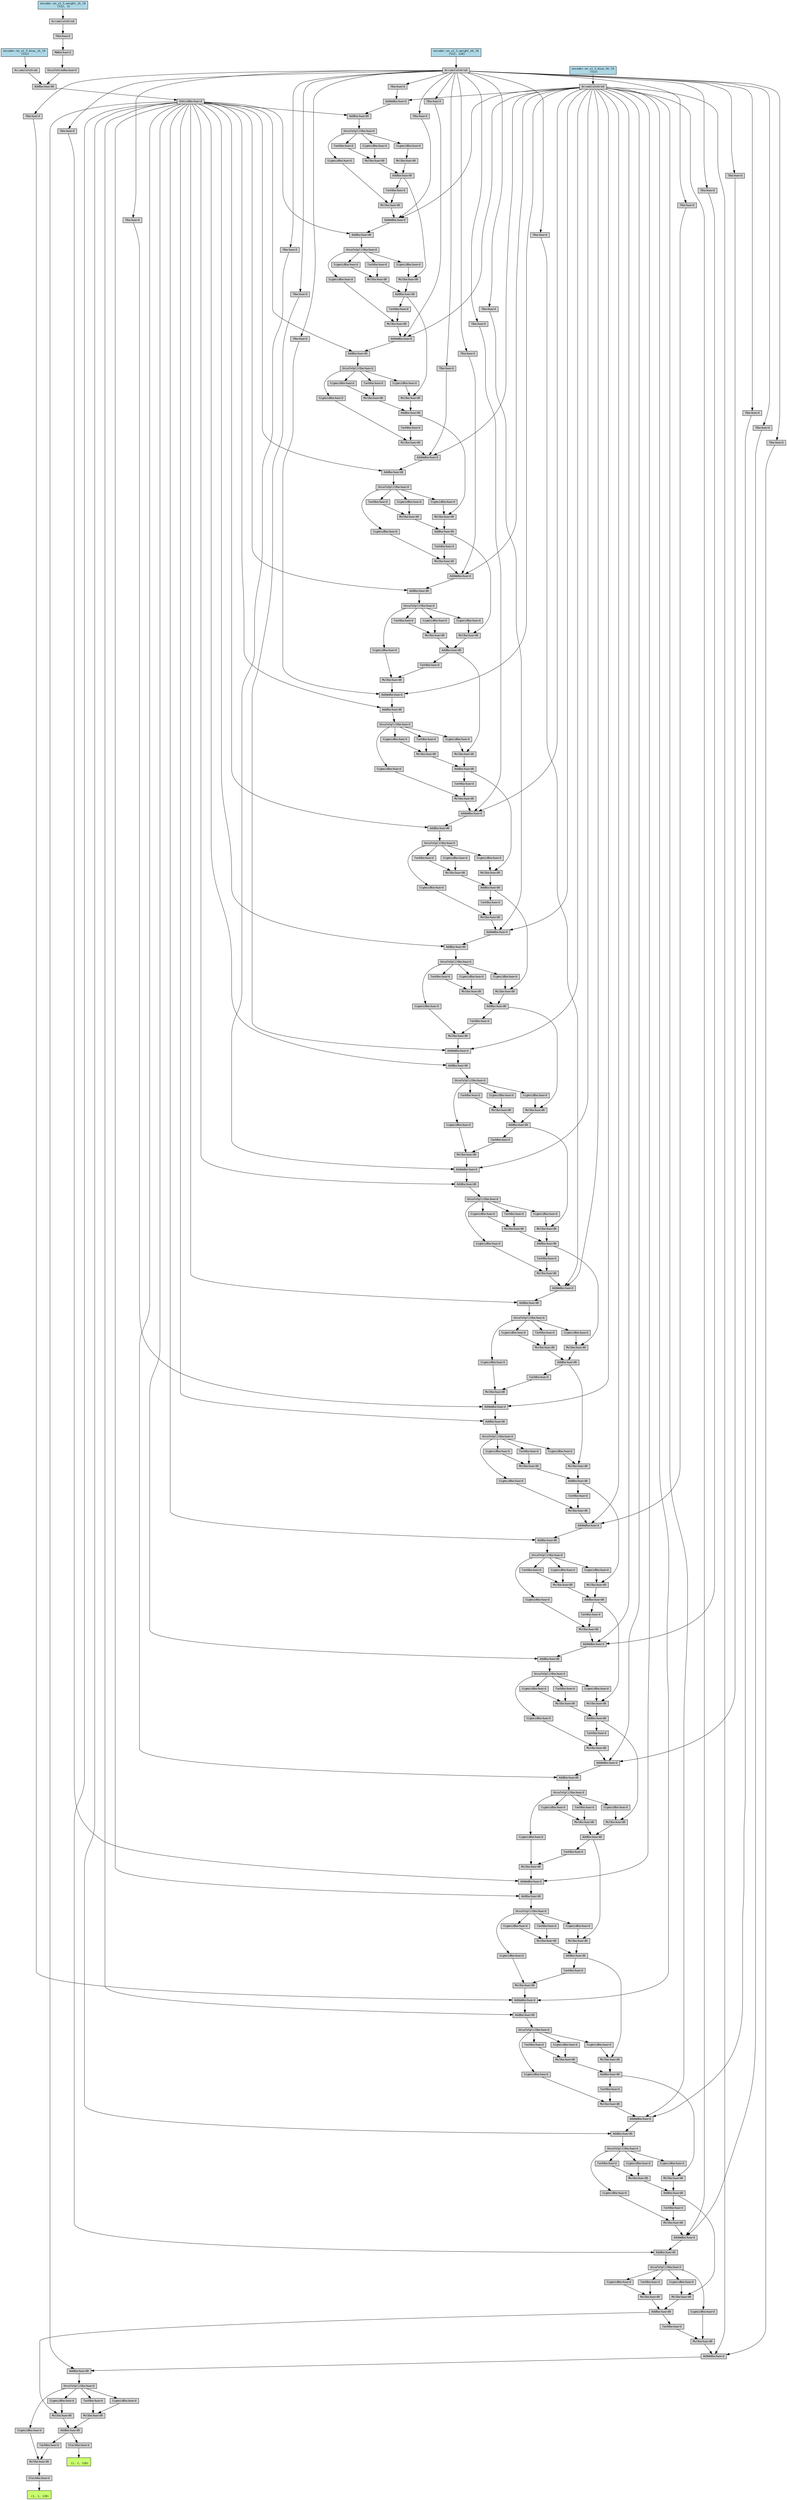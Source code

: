 digraph {
	graph [size="103.35,103.35"]
	node [align=left fontname=monospace fontsize=10 height=0.2 ranksep=0.1 shape=box style=filled]
	2260842251992 [label="
 (1, 1, 128)" fillcolor=darkolivegreen1]
	2260839972744 [label=StackBackward]
	2260798375048 -> 2260839972744
	2260798375048 [label=MulBackward0]
	2260797765576 -> 2260798375048
	2260797765576 [label=SigmoidBackward]
	2260798380680 -> 2260797765576
	2260798380680 [label=UnsafeSplitBackward]
	2260842266504 -> 2260798380680
	2260842266504 [label=AddBackward0]
	2260842264456 -> 2260842266504
	2260842264456 [label=AddmmBackward]
	2260842265672 -> 2260842264456
	2260842066392 [label="encoder.nn_x1_5.bias_hh_l0
 (512)" fillcolor=lightblue]
	2260842066392 -> 2260842265672
	2260842265672 [label=AccumulateGrad]
	2260842337288 -> 2260842264456
	2260842337288 [label=MulBackward0]
	2260841937480 -> 2260842337288
	2260841937480 [label=SigmoidBackward]
	2260833011080 -> 2260841937480
	2260833011080 [label=UnsafeSplitBackward]
	2260842046536 -> 2260833011080
	2260842046536 [label=AddBackward0]
	2260842397640 -> 2260842046536
	2260842397640 [label=AddmmBackward]
	2260842265672 -> 2260842397640
	2260842614472 -> 2260842397640
	2260842614472 [label=MulBackward0]
	2260842614344 -> 2260842614472
	2260842614344 [label=SigmoidBackward]
	2260842103112 -> 2260842614344
	2260842103112 [label=UnsafeSplitBackward]
	2260842105096 -> 2260842103112
	2260842105096 [label=AddBackward0]
	2260842105480 -> 2260842105096
	2260842105480 [label=AddmmBackward]
	2260842265672 -> 2260842105480
	2260842105416 -> 2260842105480
	2260842105416 [label=MulBackward0]
	2260842104776 -> 2260842105416
	2260842104776 [label=SigmoidBackward]
	2260842105160 -> 2260842104776
	2260842105160 [label=UnsafeSplitBackward]
	2260842103688 -> 2260842105160
	2260842103688 [label=AddBackward0]
	2260842104008 -> 2260842103688
	2260842104008 [label=AddmmBackward]
	2260842265672 -> 2260842104008
	2260842105928 -> 2260842104008
	2260842105928 [label=MulBackward0]
	2260842103944 -> 2260842105928
	2260842103944 [label=SigmoidBackward]
	2260842104200 -> 2260842103944
	2260842104200 [label=UnsafeSplitBackward]
	2260842103432 -> 2260842104200
	2260842103432 [label=AddBackward0]
	2260842104264 -> 2260842103432
	2260842104264 [label=AddmmBackward]
	2260842265672 -> 2260842104264
	2260845887560 -> 2260842104264
	2260845887560 [label=MulBackward0]
	2260845888520 -> 2260845887560
	2260845888520 [label=SigmoidBackward]
	2260845889032 -> 2260845888520
	2260845889032 [label=UnsafeSplitBackward]
	2260845889160 -> 2260845889032
	2260845889160 [label=AddBackward0]
	2260845888776 -> 2260845889160
	2260845888776 [label=AddmmBackward]
	2260842265672 -> 2260845888776
	2260845888008 -> 2260845888776
	2260845888008 [label=MulBackward0]
	2260845887688 -> 2260845888008
	2260845887688 [label=SigmoidBackward]
	2260842698504 -> 2260845887688
	2260842698504 [label=UnsafeSplitBackward]
	2260842699144 -> 2260842698504
	2260842699144 [label=AddBackward0]
	2260842699016 -> 2260842699144
	2260842699016 [label=AddmmBackward]
	2260842265672 -> 2260842699016
	2260842697736 -> 2260842699016
	2260842697736 [label=MulBackward0]
	2260842699400 -> 2260842697736
	2260842699400 [label=SigmoidBackward]
	2260842699656 -> 2260842699400
	2260842699656 [label=UnsafeSplitBackward]
	2260842700360 -> 2260842699656
	2260842700360 [label=AddBackward0]
	2260842700232 -> 2260842700360
	2260842700232 [label=AddmmBackward]
	2260842265672 -> 2260842700232
	2260842700104 -> 2260842700232
	2260842700104 [label=MulBackward0]
	2260842700424 -> 2260842700104
	2260842700424 [label=SigmoidBackward]
	2260842699848 -> 2260842700424
	2260842699848 [label=UnsafeSplitBackward]
	2260842697096 -> 2260842699848
	2260842697096 [label=AddBackward0]
	2260842697672 -> 2260842697096
	2260842697672 [label=AddmmBackward]
	2260842265672 -> 2260842697672
	2260842697992 -> 2260842697672
	2260842697992 [label=MulBackward0]
	2260842698824 -> 2260842697992
	2260842698824 [label=SigmoidBackward]
	2260842699336 -> 2260842698824
	2260842699336 [label=UnsafeSplitBackward]
	2260845037512 -> 2260842699336
	2260845037512 [label=AddBackward0]
	2260845036040 -> 2260845037512
	2260845036040 [label=AddmmBackward]
	2260842265672 -> 2260845036040
	2260845038728 -> 2260845036040
	2260845038728 [label=MulBackward0]
	2260845035656 -> 2260845038728
	2260845035656 [label=SigmoidBackward]
	2260845038920 -> 2260845035656
	2260845038920 [label=UnsafeSplitBackward]
	2260845038536 -> 2260845038920
	2260845038536 [label=AddBackward0]
	2260845035720 -> 2260845038536
	2260845035720 [label=AddmmBackward]
	2260842265672 -> 2260845035720
	2260845036744 -> 2260845035720
	2260845036744 [label=MulBackward0]
	2260845037896 -> 2260845036744
	2260845037896 [label=SigmoidBackward]
	2260845037064 -> 2260845037896
	2260845037064 [label=UnsafeSplitBackward]
	2260845035592 -> 2260845037064
	2260845035592 [label=AddBackward0]
	2260845037704 -> 2260845035592
	2260845037704 [label=AddmmBackward]
	2260842265672 -> 2260845037704
	2260845037448 -> 2260845037704
	2260845037448 [label=MulBackward0]
	2260845039176 -> 2260845037448
	2260845039176 [label=SigmoidBackward]
	2260847148936 -> 2260845039176
	2260847148936 [label=UnsafeSplitBackward]
	2260847147720 -> 2260847148936
	2260847147720 [label=AddBackward0]
	2260847147400 -> 2260847147720
	2260847147400 [label=AddmmBackward]
	2260842265672 -> 2260847147400
	2260847147592 -> 2260847147400
	2260847147592 [label=MulBackward0]
	2260847147528 -> 2260847147592
	2260847147528 [label=SigmoidBackward]
	2260847147848 -> 2260847147528
	2260847147848 [label=UnsafeSplitBackward]
	2260847148168 -> 2260847147848
	2260847148168 [label=AddBackward0]
	2260847147464 -> 2260847148168
	2260847147464 [label=AddmmBackward]
	2260842265672 -> 2260847147464
	2260844269640 -> 2260847147464
	2260844269640 [label=MulBackward0]
	2260844270792 -> 2260844269640
	2260844270792 [label=SigmoidBackward]
	2260844270088 -> 2260844270792
	2260844270088 [label=UnsafeSplitBackward]
	2260844271112 -> 2260844270088
	2260844271112 [label=AddBackward0]
	2260844270536 -> 2260844271112
	2260844270536 [label=AddmmBackward]
	2260842265672 -> 2260844270536
	2260844270472 -> 2260844270536
	2260844270472 [label=MulBackward0]
	2260844269832 -> 2260844270472
	2260844269832 [label=SigmoidBackward]
	2260844270984 -> 2260844269832
	2260844270984 [label=UnsafeSplitBackward]
	2260844270664 -> 2260844270984
	2260844270664 [label=AddBackward0]
	2260844270152 -> 2260844270664
	2260844270152 [label=AddmmBackward]
	2260842265672 -> 2260844270152
	2260844271432 -> 2260844270152
	2260844271432 [label=MulBackward0]
	2260844271624 -> 2260844271432
	2260844271624 [label=SigmoidBackward]
	2260844271816 -> 2260844271624
	2260844271816 [label=UnsafeSplitBackward]
	2260844271944 -> 2260844271816
	2260844271944 [label=AddBackward0]
	2260844272072 -> 2260844271944
	2260844272072 [label=AddmmBackward]
	2260842265672 -> 2260844272072
	2260844272200 -> 2260844272072
	2260844272200 [label=MulBackward0]
	2260844272392 -> 2260844272200
	2260844272392 [label=SigmoidBackward]
	2260844272584 -> 2260844272392
	2260844272584 [label=UnsafeSplitBackward]
	2260844272712 -> 2260844272584
	2260844272712 [label=AddBackward0]
	2260844272840 -> 2260844272712
	2260844272840 [label=AddmmBackward]
	2260842265672 -> 2260844272840
	2260844272968 -> 2260844272840
	2260844272968 [label=MulBackward0]
	2260844273160 -> 2260844272968
	2260844273160 [label=SigmoidBackward]
	2260844273352 -> 2260844273160
	2260844273352 [label=UnsafeSplitBackward]
	2260844273480 -> 2260844273352
	2260844273480 [label=AddBackward0]
	2260844273608 -> 2260844273480
	2260844273608 [label=AddmmBackward]
	2260842265672 -> 2260844273608
	2260846686344 -> 2260844273608
	2260846686344 [label=MulBackward0]
	2260846686536 -> 2260846686344
	2260846686536 [label=SigmoidBackward]
	2260846686728 -> 2260846686536
	2260846686728 [label=UnsafeSplitBackward]
	2260846686856 -> 2260846686728
	2260846686856 [label=AddBackward0]
	2260846686984 -> 2260846686856
	2260846686984 [label=AddmmBackward]
	2260842265672 -> 2260846686984
	2260846687112 -> 2260846686984
	2260846687112 [label=TBackward]
	2260846687240 -> 2260846687112
	2260842066232 [label="encoder.nn_x1_5.weight_hh_l0
 (512, 128)" fillcolor=lightblue]
	2260842066232 -> 2260846687240
	2260846687240 [label=AccumulateGrad]
	2260842266120 -> 2260846686856
	2260842266120 [label=UnbindBackward]
	2260842513224 -> 2260842266120
	2260842513224 [label=AddBackward0]
	2260846687304 -> 2260842513224
	2260846687304 [label=UnsafeViewBackward]
	2260846687560 -> 2260846687304
	2260846687560 [label=MmBackward]
	2260846687688 -> 2260846687560
	2260846687688 [label=TBackward]
	2260846687816 -> 2260846687688
	2260842066152 [label="encoder.nn_x1_5.weight_ih_l0
 (512, 3)" fillcolor=lightblue]
	2260842066152 -> 2260846687816
	2260846687816 [label=AccumulateGrad]
	2260846687368 -> 2260842513224
	2260842066312 [label="encoder.nn_x1_5.bias_ih_l0
 (512)" fillcolor=lightblue]
	2260842066312 -> 2260846687368
	2260846687368 [label=AccumulateGrad]
	2260846686600 -> 2260846686344
	2260846686600 [label=TanhBackward]
	2260846686792 -> 2260846686600
	2260846686792 [label=AddBackward0]
	2260846687048 -> 2260846686792
	2260846687048 [label=MulBackward0]
	2260846687624 -> 2260846687048
	2260846687624 [label=SigmoidBackward]
	2260846686728 -> 2260846687624
	2260846687176 -> 2260846686792
	2260846687176 [label=MulBackward0]
	2260846688072 -> 2260846687176
	2260846688072 [label=SigmoidBackward]
	2260846686728 -> 2260846688072
	2260846687880 -> 2260846687176
	2260846687880 [label=TanhBackward]
	2260846686728 -> 2260846687880
	2260846686408 -> 2260844273608
	2260846686408 [label=TBackward]
	2260846687240 -> 2260846686408
	2260842266120 -> 2260844273480
	2260844273224 -> 2260844272968
	2260844273224 [label=TanhBackward]
	2260844273416 -> 2260844273224
	2260844273416 [label=AddBackward0]
	2260846686280 -> 2260844273416
	2260846686280 [label=MulBackward0]
	2260846686920 -> 2260846686280
	2260846686920 [label=SigmoidBackward]
	2260844273352 -> 2260846686920
	2260846686792 -> 2260846686280
	2260846686472 -> 2260844273416
	2260846686472 [label=MulBackward0]
	2260846687432 -> 2260846686472
	2260846687432 [label=SigmoidBackward]
	2260844273352 -> 2260846687432
	2260846687944 -> 2260846686472
	2260846687944 [label=TanhBackward]
	2260844273352 -> 2260846687944
	2260844273032 -> 2260844272840
	2260844273032 [label=TBackward]
	2260846687240 -> 2260844273032
	2260842266120 -> 2260844272712
	2260844272456 -> 2260844272200
	2260844272456 [label=TanhBackward]
	2260844272648 -> 2260844272456
	2260844272648 [label=AddBackward0]
	2260844272904 -> 2260844272648
	2260844272904 [label=MulBackward0]
	2260844273544 -> 2260844272904
	2260844273544 [label=SigmoidBackward]
	2260844272584 -> 2260844273544
	2260844273416 -> 2260844272904
	2260844273096 -> 2260844272648
	2260844273096 [label=MulBackward0]
	2260846686664 -> 2260844273096
	2260846686664 [label=SigmoidBackward]
	2260844272584 -> 2260846686664
	2260846687496 -> 2260844273096
	2260846687496 [label=TanhBackward]
	2260844272584 -> 2260846687496
	2260844272264 -> 2260844272072
	2260844272264 [label=TBackward]
	2260846687240 -> 2260844272264
	2260842266120 -> 2260844271944
	2260844271688 -> 2260844271432
	2260844271688 [label=TanhBackward]
	2260844271880 -> 2260844271688
	2260844271880 [label=AddBackward0]
	2260844272136 -> 2260844271880
	2260844272136 [label=MulBackward0]
	2260844272776 -> 2260844272136
	2260844272776 [label=SigmoidBackward]
	2260844271816 -> 2260844272776
	2260844272648 -> 2260844272136
	2260844272328 -> 2260844271880
	2260844272328 [label=MulBackward0]
	2260844273288 -> 2260844272328
	2260844273288 [label=SigmoidBackward]
	2260844271816 -> 2260844273288
	2260846688008 -> 2260844272328
	2260846688008 [label=TanhBackward]
	2260844271816 -> 2260846688008
	2260844270024 -> 2260844270152
	2260844270024 [label=TBackward]
	2260846687240 -> 2260844270024
	2260842266120 -> 2260844270664
	2260844271048 -> 2260844270472
	2260844271048 [label=TanhBackward]
	2260844271368 -> 2260844271048
	2260844271368 [label=AddBackward0]
	2260844271496 -> 2260844271368
	2260844271496 [label=MulBackward0]
	2260844272008 -> 2260844271496
	2260844272008 [label=SigmoidBackward]
	2260844270984 -> 2260844272008
	2260844271880 -> 2260844271496
	2260844271560 -> 2260844271368
	2260844271560 [label=MulBackward0]
	2260844272520 -> 2260844271560
	2260844272520 [label=SigmoidBackward]
	2260844270984 -> 2260844272520
	2260846688136 -> 2260844271560
	2260846688136 [label=TanhBackward]
	2260844270984 -> 2260846688136
	2260844270600 -> 2260844270536
	2260844270600 [label=TBackward]
	2260846687240 -> 2260844270600
	2260842266120 -> 2260844271112
	2260844270408 -> 2260844269640
	2260844270408 [label=TanhBackward]
	2260844271304 -> 2260844270408
	2260844271304 [label=AddBackward0]
	2260844271240 -> 2260844271304
	2260844271240 [label=MulBackward0]
	2260844270280 -> 2260844271240
	2260844270280 [label=SigmoidBackward]
	2260844270088 -> 2260844270280
	2260844271368 -> 2260844271240
	2260844270728 -> 2260844271304
	2260844270728 [label=MulBackward0]
	2260844271752 -> 2260844270728
	2260844271752 [label=SigmoidBackward]
	2260844270088 -> 2260844271752
	2260846688200 -> 2260844270728
	2260846688200 [label=TanhBackward]
	2260844270088 -> 2260846688200
	2260844269768 -> 2260847147464
	2260844269768 [label=TBackward]
	2260846687240 -> 2260844269768
	2260842266120 -> 2260847148168
	2260847147976 -> 2260847147592
	2260847147976 [label=TanhBackward]
	2260847148040 -> 2260847147976
	2260847148040 [label=AddBackward0]
	2260847148488 -> 2260847148040
	2260847148488 [label=MulBackward0]
	2260844270856 -> 2260847148488
	2260844270856 [label=SigmoidBackward]
	2260847147848 -> 2260844270856
	2260844271304 -> 2260847148488
	2260844270920 -> 2260847148040
	2260844270920 [label=MulBackward0]
	2260844271176 -> 2260844270920
	2260844271176 [label=SigmoidBackward]
	2260847147848 -> 2260844271176
	2260842594248 -> 2260844270920
	2260842594248 [label=TanhBackward]
	2260847147848 -> 2260842594248
	2260847148424 -> 2260847147400
	2260847148424 [label=TBackward]
	2260846687240 -> 2260847148424
	2260842266120 -> 2260847147720
	2260847147912 -> 2260845037448
	2260847147912 [label=TanhBackward]
	2260847148616 -> 2260847147912
	2260847148616 [label=AddBackward0]
	2260847148104 -> 2260847148616
	2260847148104 [label=MulBackward0]
	2260847148296 -> 2260847148104
	2260847148296 [label=SigmoidBackward]
	2260847148936 -> 2260847148296
	2260847148040 -> 2260847148104
	2260847147336 -> 2260847148616
	2260847147336 [label=MulBackward0]
	2260844270344 -> 2260847147336
	2260844270344 [label=SigmoidBackward]
	2260847148936 -> 2260844270344
	2260842699720 -> 2260847147336
	2260842699720 [label=TanhBackward]
	2260847148936 -> 2260842699720
	2260845036808 -> 2260845037704
	2260845036808 [label=TBackward]
	2260846687240 -> 2260845036808
	2260842266120 -> 2260845035592
	2260845036680 -> 2260845036744
	2260845036680 [label=TanhBackward]
	2260845035976 -> 2260845036680
	2260845035976 [label=AddBackward0]
	2260845038216 -> 2260845035976
	2260845038216 [label=MulBackward0]
	2260847148872 -> 2260845038216
	2260847148872 [label=SigmoidBackward]
	2260845037064 -> 2260847148872
	2260847148616 -> 2260845038216
	2260845037960 -> 2260845035976
	2260845037960 [label=MulBackward0]
	2260847147208 -> 2260845037960
	2260847147208 [label=SigmoidBackward]
	2260845037064 -> 2260847147208
	2260842699528 -> 2260845037960
	2260842699528 [label=TanhBackward]
	2260845037064 -> 2260842699528
	2260845038152 -> 2260845035720
	2260845038152 [label=TBackward]
	2260846687240 -> 2260845038152
	2260842266120 -> 2260845038536
	2260845036168 -> 2260845038728
	2260845036168 [label=TanhBackward]
	2260845035848 -> 2260845036168
	2260845035848 [label=AddBackward0]
	2260845037320 -> 2260845035848
	2260845037320 [label=MulBackward0]
	2260845036424 -> 2260845037320
	2260845036424 [label=SigmoidBackward]
	2260845038920 -> 2260845036424
	2260845035976 -> 2260845037320
	2260845038856 -> 2260845035848
	2260845038856 [label=MulBackward0]
	2260847147784 -> 2260845038856
	2260847147784 [label=SigmoidBackward]
	2260845038920 -> 2260847147784
	2260842699912 -> 2260845038856
	2260842699912 [label=TanhBackward]
	2260845038920 -> 2260842699912
	2260845036488 -> 2260845036040
	2260845036488 [label=TBackward]
	2260846687240 -> 2260845036488
	2260842266120 -> 2260845037512
	2260842698312 -> 2260842697992
	2260842698312 [label=TanhBackward]
	2260842698568 -> 2260842698312
	2260842698568 [label=AddBackward0]
	2260845036872 -> 2260842698568
	2260845036872 [label=MulBackward0]
	2260845038344 -> 2260845036872
	2260845038344 [label=SigmoidBackward]
	2260842699336 -> 2260845038344
	2260845035848 -> 2260845036872
	2260845039304 -> 2260842698568
	2260845039304 [label=MulBackward0]
	2260845037576 -> 2260845039304
	2260845037576 [label=SigmoidBackward]
	2260842699336 -> 2260845037576
	2260846688264 -> 2260845039304
	2260846688264 [label=TanhBackward]
	2260842699336 -> 2260846688264
	2260842700040 -> 2260842697672
	2260842700040 [label=TBackward]
	2260846687240 -> 2260842700040
	2260842266120 -> 2260842697096
	2260842700616 -> 2260842700104
	2260842700616 [label=TanhBackward]
	2260842699080 -> 2260842700616
	2260842699080 [label=AddBackward0]
	2260842697224 -> 2260842699080
	2260842697224 [label=MulBackward0]
	2260845038984 -> 2260842697224
	2260845038984 [label=SigmoidBackward]
	2260842699848 -> 2260845038984
	2260842698568 -> 2260842697224
	2260842698760 -> 2260842699080
	2260842698760 [label=MulBackward0]
	2260845035784 -> 2260842698760
	2260845035784 [label=SigmoidBackward]
	2260842699848 -> 2260845035784
	2260846688328 -> 2260842698760
	2260846688328 [label=TanhBackward]
	2260842699848 -> 2260846688328
	2260842698632 -> 2260842700232
	2260842698632 [label=TBackward]
	2260846687240 -> 2260842698632
	2260842266120 -> 2260842700360
	2260842698952 -> 2260842697736
	2260842698952 [label=TanhBackward]
	2260842699464 -> 2260842698952
	2260842699464 [label=AddBackward0]
	2260842700744 -> 2260842699464
	2260842700744 [label=MulBackward0]
	2260842699592 -> 2260842700744
	2260842699592 [label=SigmoidBackward]
	2260842699656 -> 2260842699592
	2260842699080 -> 2260842700744
	2260842700488 -> 2260842699464
	2260842700488 [label=MulBackward0]
	2260842699272 -> 2260842700488
	2260842699272 [label=SigmoidBackward]
	2260842699656 -> 2260842699272
	2260846688392 -> 2260842700488
	2260846688392 [label=TanhBackward]
	2260842699656 -> 2260846688392
	2260842696840 -> 2260842699016
	2260842696840 [label=TBackward]
	2260846687240 -> 2260842696840
	2260842266120 -> 2260842699144
	2260845887624 -> 2260845888008
	2260845887624 [label=TanhBackward]
	2260842697480 -> 2260845887624
	2260842697480 [label=AddBackward0]
	2260842698120 -> 2260842697480
	2260842698120 [label=MulBackward0]
	2260842700296 -> 2260842698120
	2260842700296 [label=SigmoidBackward]
	2260842698504 -> 2260842700296
	2260842699464 -> 2260842698120
	2260842700168 -> 2260842697480
	2260842700168 [label=MulBackward0]
	2260842698888 -> 2260842700168
	2260842698888 [label=SigmoidBackward]
	2260842698504 -> 2260842698888
	2260846688456 -> 2260842700168
	2260846688456 [label=TanhBackward]
	2260842698504 -> 2260846688456
	2260845888968 -> 2260845888776
	2260845888968 [label=TBackward]
	2260846687240 -> 2260845888968
	2260842266120 -> 2260845889160
	2260845889096 -> 2260845887560
	2260845889096 [label=TanhBackward]
	2260845888328 -> 2260845889096
	2260845888328 [label=AddBackward0]
	2260845890440 -> 2260845888328
	2260845890440 [label=MulBackward0]
	2260842699784 -> 2260845890440
	2260842699784 [label=SigmoidBackward]
	2260845889032 -> 2260842699784
	2260842697480 -> 2260845890440
	2260845889544 -> 2260845888328
	2260845889544 [label=MulBackward0]
	2260842699208 -> 2260845889544
	2260842699208 [label=SigmoidBackward]
	2260845889032 -> 2260842699208
	2260846688520 -> 2260845889544
	2260846688520 [label=TanhBackward]
	2260845889032 -> 2260846688520
	2260845889608 -> 2260842104264
	2260845889608 [label=TBackward]
	2260846687240 -> 2260845889608
	2260842266120 -> 2260842103432
	2260842103752 -> 2260842105928
	2260842103752 [label=TanhBackward]
	2260842105224 -> 2260842103752
	2260842105224 [label=AddBackward0]
	2260845889672 -> 2260842105224
	2260845889672 [label=MulBackward0]
	2260845888136 -> 2260845889672
	2260845888136 [label=SigmoidBackward]
	2260842104200 -> 2260845888136
	2260845888328 -> 2260845889672
	2260845889480 -> 2260842105224
	2260845889480 [label=MulBackward0]
	2260845889928 -> 2260845889480
	2260845889928 [label=SigmoidBackward]
	2260842104200 -> 2260845889928
	2260846688584 -> 2260845889480
	2260846688584 [label=TanhBackward]
	2260842104200 -> 2260846688584
	2260842105992 -> 2260842104008
	2260842105992 [label=TBackward]
	2260846687240 -> 2260842105992
	2260842266120 -> 2260842103688
	2260842106568 -> 2260842105416
	2260842106568 [label=TanhBackward]
	2260842105800 -> 2260842106568
	2260842105800 [label=AddBackward0]
	2260842103368 -> 2260842105800
	2260842103368 [label=MulBackward0]
	2260842103624 -> 2260842103368
	2260842103624 [label=SigmoidBackward]
	2260842105160 -> 2260842103624
	2260842105224 -> 2260842103368
	2260842103560 -> 2260842105800
	2260842103560 [label=MulBackward0]
	2260845889288 -> 2260842103560
	2260845889288 [label=SigmoidBackward]
	2260842105160 -> 2260845889288
	2260846688648 -> 2260842103560
	2260846688648 [label=TanhBackward]
	2260842105160 -> 2260846688648
	2260842104904 -> 2260842105480
	2260842104904 [label=TBackward]
	2260846687240 -> 2260842104904
	2260842266120 -> 2260842105096
	2260788955784 -> 2260842614472
	2260788955784 [label=TanhBackward]
	2260842103240 -> 2260788955784
	2260842103240 [label=AddBackward0]
	2260842104392 -> 2260842103240
	2260842104392 [label=MulBackward0]
	2260842103816 -> 2260842104392
	2260842103816 [label=SigmoidBackward]
	2260842103112 -> 2260842103816
	2260842105800 -> 2260842104392
	2260842104840 -> 2260842103240
	2260842104840 [label=MulBackward0]
	2260842105544 -> 2260842104840
	2260842105544 [label=SigmoidBackward]
	2260842103112 -> 2260842105544
	2260846688712 -> 2260842104840
	2260846688712 [label=TanhBackward]
	2260842103112 -> 2260846688712
	2260842614600 -> 2260842397640
	2260842614600 [label=TBackward]
	2260846687240 -> 2260842614600
	2260842266120 -> 2260842046536
	2260842513864 -> 2260842337288
	2260842513864 [label=TanhBackward]
	2260842048136 -> 2260842513864
	2260842048136 [label=AddBackward0]
	2260839035720 -> 2260842048136
	2260839035720 [label=MulBackward0]
	2260842104328 -> 2260839035720
	2260842104328 [label=SigmoidBackward]
	2260833011080 -> 2260842104328
	2260842103240 -> 2260839035720
	2260842611272 -> 2260842048136
	2260842611272 [label=MulBackward0]
	2260842106440 -> 2260842611272
	2260842106440 [label=SigmoidBackward]
	2260833011080 -> 2260842106440
	2260846688776 -> 2260842611272
	2260846688776 [label=TanhBackward]
	2260833011080 -> 2260846688776
	2260842336584 -> 2260842264456
	2260842336584 [label=TBackward]
	2260846687240 -> 2260842336584
	2260842266120 -> 2260842266504
	2260842057352 -> 2260798375048
	2260842057352 [label=TanhBackward]
	2260798380296 -> 2260842057352
	2260798380296 [label=AddBackward0]
	2260842265992 -> 2260798380296
	2260842265992 [label=MulBackward0]
	2260842048392 -> 2260842265992
	2260842048392 [label=SigmoidBackward]
	2260798380680 -> 2260842048392
	2260842048136 -> 2260842265992
	2260842340296 -> 2260798380296
	2260842340296 [label=MulBackward0]
	2260784733768 -> 2260842340296
	2260784733768 [label=SigmoidBackward]
	2260798380680 -> 2260784733768
	2260846688840 -> 2260842340296
	2260846688840 [label=TanhBackward]
	2260798380680 -> 2260846688840
	2260839972744 -> 2260842251992
	2260842252152 [label="
 (1, 1, 128)" fillcolor=darkolivegreen1]
	2260686868104 [label=StackBackward]
	2260798380296 -> 2260686868104
	2260686868104 -> 2260842252152
}
